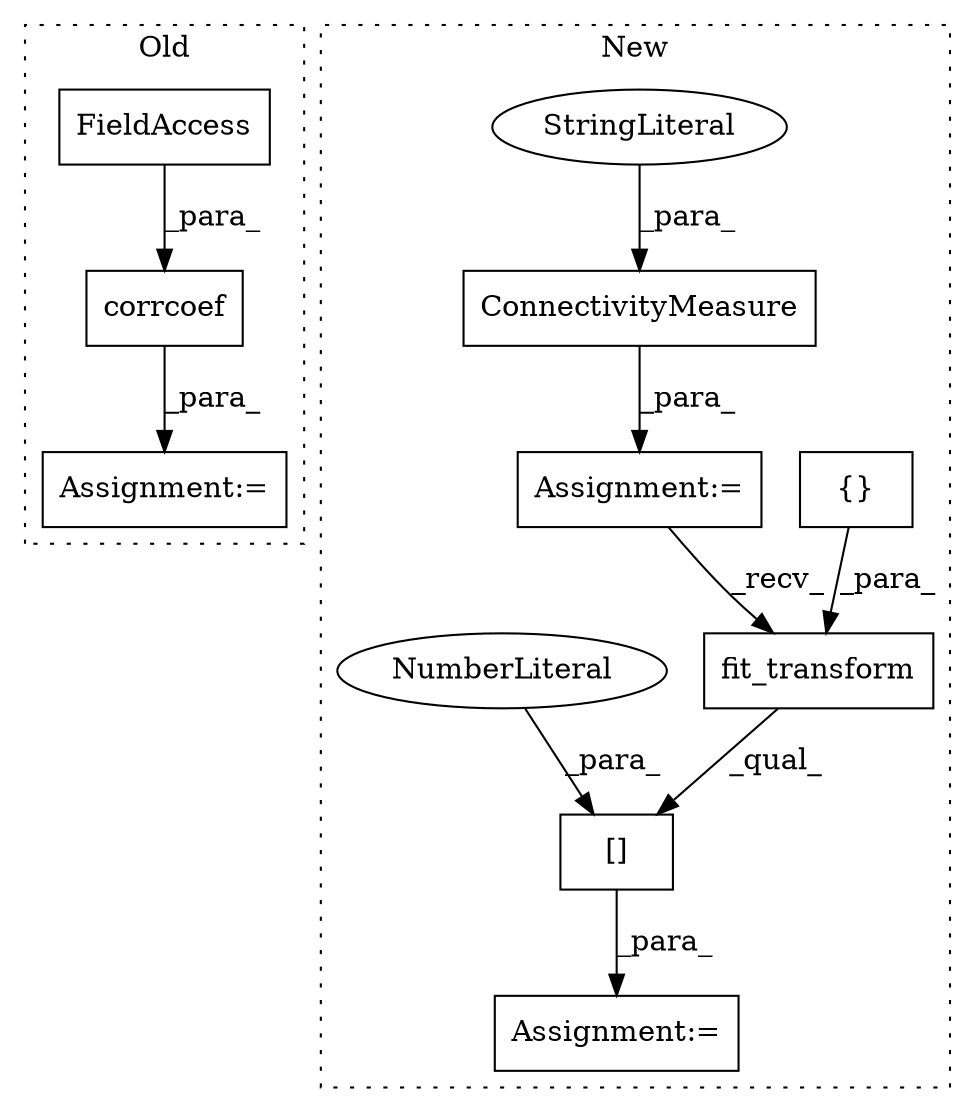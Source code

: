digraph G {
subgraph cluster0 {
1 [label="corrcoef" a="32" s="1486,1508" l="9,1" shape="box"];
6 [label="FieldAccess" a="22" s="1495" l="13" shape="box"];
9 [label="Assignment:=" a="7" s="1479" l="1" shape="box"];
label = "Old";
style="dotted";
}
subgraph cluster1 {
2 [label="fit_transform" a="32" s="1119,1155" l="14,1" shape="box"];
3 [label="{}" a="4" s="1142,1154" l="1,1" shape="box"];
4 [label="ConnectivityMeasure" a="32" s="1040,1073" l="20,1" shape="box"];
5 [label="StringLiteral" a="45" s="1060" l="13" shape="ellipse"];
7 [label="Assignment:=" a="7" s="1098" l="1" shape="box"];
8 [label="Assignment:=" a="7" s="1039" l="1" shape="box"];
10 [label="[]" a="2" s="1099,1158" l="58,1" shape="box"];
11 [label="NumberLiteral" a="34" s="1157" l="1" shape="ellipse"];
label = "New";
style="dotted";
}
1 -> 9 [label="_para_"];
2 -> 10 [label="_qual_"];
3 -> 2 [label="_para_"];
4 -> 8 [label="_para_"];
5 -> 4 [label="_para_"];
6 -> 1 [label="_para_"];
8 -> 2 [label="_recv_"];
10 -> 7 [label="_para_"];
11 -> 10 [label="_para_"];
}